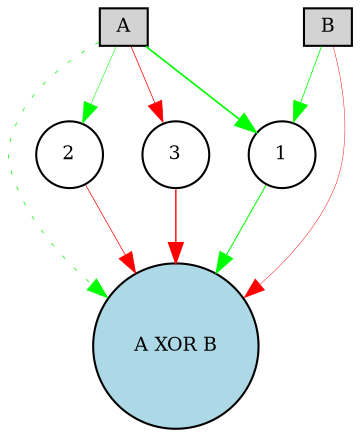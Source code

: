 digraph {
	node [fontsize=9 height=0.2 shape=circle width=0.2]
		A [fillcolor=lightgray shape=box style=filled]
		B [fillcolor=lightgray shape=box style=filled]
		"A XOR B" [fillcolor=lightblue style=filled]
		1 [fillcolor=white style=filled]
		2 [fillcolor=white style=filled]
		3 [fillcolor=white style=filled]
			B -> 1 [color=green penwidth=0.388505212452 style=solid]
			B -> "A XOR B" [color=red penwidth=0.215308574757 style=solid]
			A -> 3 [color=red penwidth=0.353526711302 style=solid]
			A -> 2 [color=green penwidth=0.262264303517 style=solid]
			A -> 1 [color=green penwidth=0.810644059429 style=solid]
			3 -> "A XOR B" [color=red penwidth=0.665982753484 style=solid]
			2 -> "A XOR B" [color=red penwidth=0.341907304628 style=solid]
			1 -> "A XOR B" [color=green penwidth=0.494474465249 style=solid]
			A -> "A XOR B" [color=green penwidth=0.361188678206 style=dotted]
}